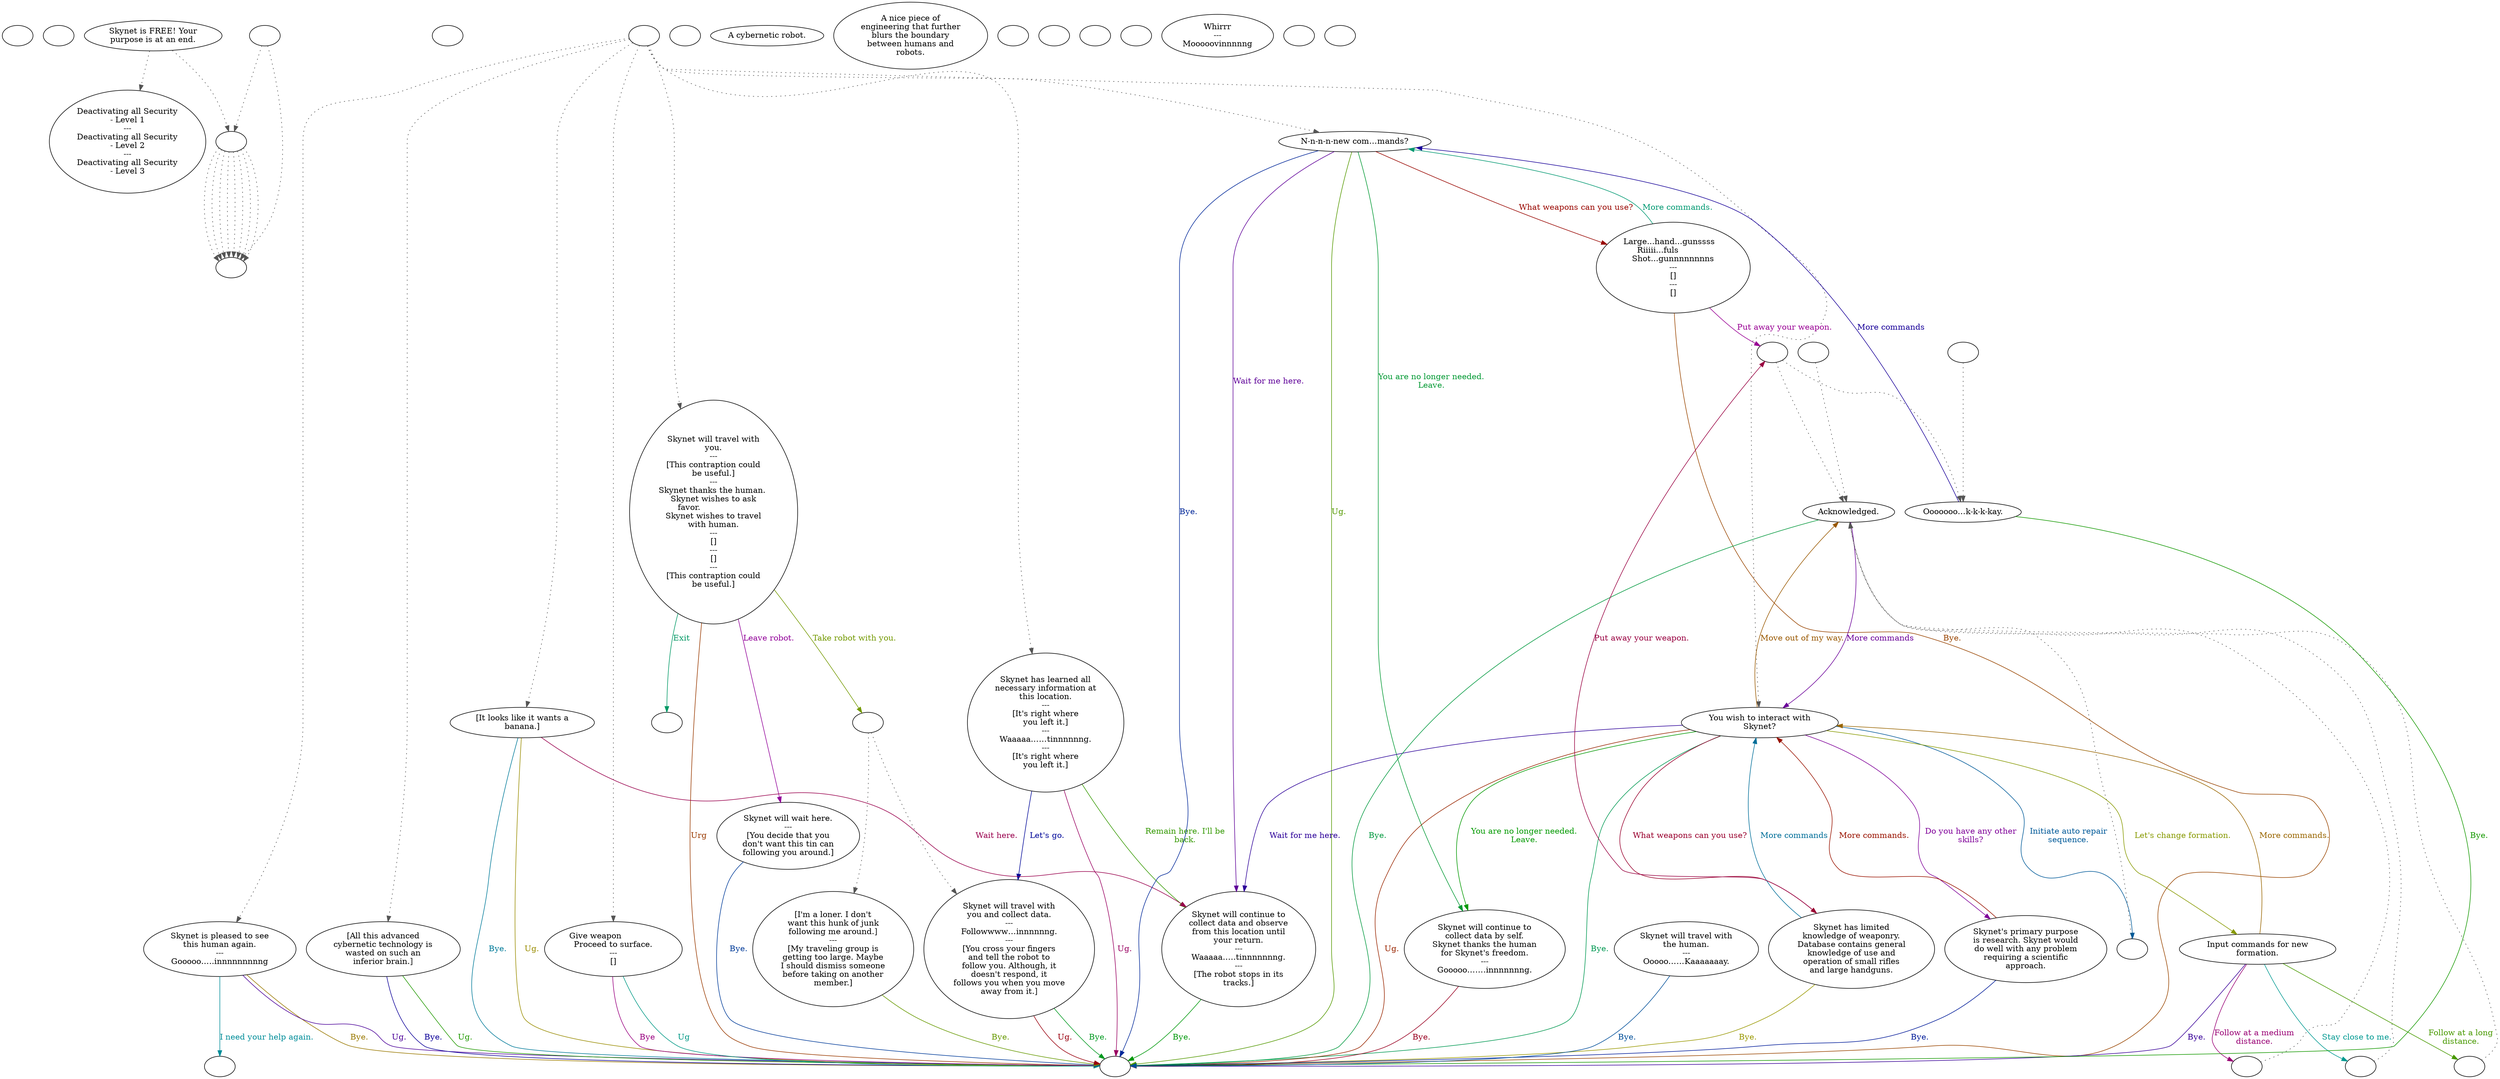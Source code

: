 digraph WCBRNBOT {
  "checkPartyMembersNearDoor" [style=filled       fillcolor="#FFFFFF"       color="#000000"]
  "checkPartyMembersNearDoor" [label=""]
  "start" [style=filled       fillcolor="#FFFFFF"       color="#000000"]
  "start" [label=""]
  "critter_p_proc" [style=filled       fillcolor="#FFFFFF"       color="#000000"]
  "critter_p_proc" -> "Kill_The_Party" [style=dotted color="#555555"]
  "critter_p_proc" -> "Node024" [style=dotted color="#555555"]
  "critter_p_proc" [label="Skynet is FREE! Your\npurpose is at an end."]
  "pickup_p_proc" [style=filled       fillcolor="#FFFFFF"       color="#000000"]
  "pickup_p_proc" [label=""]
  "talk_p_proc" [style=filled       fillcolor="#FFFFFF"       color="#000000"]
  "talk_p_proc" -> "Node001" [style=dotted color="#555555"]
  "talk_p_proc" -> "Node007" [style=dotted color="#555555"]
  "talk_p_proc" -> "Node008" [style=dotted color="#555555"]
  "talk_p_proc" -> "Node002" [style=dotted color="#555555"]
  "talk_p_proc" -> "Node003" [style=dotted color="#555555"]
  "talk_p_proc" -> "Node004" [style=dotted color="#555555"]
  "talk_p_proc" -> "Node005" [style=dotted color="#555555"]
  "talk_p_proc" -> "Node006" [style=dotted color="#555555"]
  "talk_p_proc" [label=""]
  "destroy_p_proc" [style=filled       fillcolor="#FFFFFF"       color="#000000"]
  "destroy_p_proc" [label=""]
  "look_at_p_proc" [style=filled       fillcolor="#FFFFFF"       color="#000000"]
  "look_at_p_proc" [label="A cybernetic robot."]
  "description_p_proc" [style=filled       fillcolor="#FFFFFF"       color="#000000"]
  "description_p_proc" [label="A nice piece of\nengineering that further\nblurs the boundary\nbetween humans and\nrobots."]
  "use_skill_on_p_proc" [style=filled       fillcolor="#FFFFFF"       color="#000000"]
  "use_skill_on_p_proc" [label=""]
  "damage_p_proc" [style=filled       fillcolor="#FFFFFF"       color="#000000"]
  "damage_p_proc" [label=""]
  "map_update_p_proc" [style=filled       fillcolor="#FFFFFF"       color="#000000"]
  "map_update_p_proc" [label=""]
  "map_enter_p_proc" [style=filled       fillcolor="#FFFFFF"       color="#000000"]
  "map_enter_p_proc" [label=""]
  "timed_event_p_proc" [style=filled       fillcolor="#FFFFFF"       color="#000000"]
  "timed_event_p_proc" -> "Node015" [style=dotted color="#555555"]
  "timed_event_p_proc" -> "Kill_The_Party" [style=dotted color="#555555"]
  "timed_event_p_proc" [label=""]
  "push_p_proc" [style=filled       fillcolor="#FFFFFF"       color="#000000"]
  "push_p_proc" [label="Whirrr\n---\nMooooovinnnnng"]
  "Node998" [style=filled       fillcolor="#FFFFFF"       color="#000000"]
  "Node998" [label=""]
  "Node999" [style=filled       fillcolor="#FFFFFF"       color="#000000"]
  "Node999" [label=""]
  "Node001" [style=filled       fillcolor="#FFFFFF"       color="#000000"]
  "Node001" [label="Skynet will travel with\nyou.\n---\n[This contraption could\nbe useful.]\n---\nSkynet thanks the human. \nSkynet wishes to ask\nfavor.                   \nSkynet wishes to travel\nwith human.\n---\n[]\n---\n[]\n---\n[This contraption could\nbe useful.]"]
  "Node001" -> "Node001a" [label="Take robot with you." color="#739900" fontcolor="#739900"]
  "Node001" -> "Node011" [label="Leave robot." color="#920099" fontcolor="#920099"]
  "Node001" -> "Node001b" [label="Exit" color="#009965" fontcolor="#009965"]
  "Node001" -> "Node999" [label="Urg" color="#993900" fontcolor="#993900"]
  "Node001a" [style=filled       fillcolor="#FFFFFF"       color="#000000"]
  "Node001a" -> "Node012" [style=dotted color="#555555"]
  "Node001a" -> "Node010" [style=dotted color="#555555"]
  "Node001a" [label=""]
  "Node001b" [style=filled       fillcolor="#FFFFFF"       color="#000000"]
  "Node001b" [label=""]
  "Node002" [style=filled       fillcolor="#FFFFFF"       color="#000000"]
  "Node002" [label="[All this advanced\ncybernetic technology is\nwasted on such an\ninferior brain.]"]
  "Node002" -> "Node999" [label="Bye." color="#0C0099" fontcolor="#0C0099"]
  "Node002" -> "Node999" [label="Ug." color="#209900" fontcolor="#209900"]
  "Node003" [style=filled       fillcolor="#FFFFFF"       color="#000000"]
  "Node003" [label="[It looks like it wants a\nbanana.]"]
  "Node003" -> "Node021" [label="Wait here." color="#99004D" fontcolor="#99004D"]
  "Node003" -> "Node999" [label="Bye." color="#007A99" fontcolor="#007A99"]
  "Node003" -> "Node999" [label="Ug." color="#998C00" fontcolor="#998C00"]
  "Node004" [style=filled       fillcolor="#FFFFFF"       color="#000000"]
  "Node004" [label="N-n-n-n-new com…mands?"]
  "Node004" -> "Node021" [label="Wait for me here." color="#5F0099" fontcolor="#5F0099"]
  "Node004" -> "Node022" [label="You are no longer needed.\nLeave." color="#009932" fontcolor="#009932"]
  "Node004" -> "Node013" [label="What weapons can you use?" color="#990600" fontcolor="#990600"]
  "Node004" -> "Node999" [label="Bye." color="#002799" fontcolor="#002799"]
  "Node004" -> "Node999" [label="Ug." color="#549900" fontcolor="#549900"]
  "Node005" [style=filled       fillcolor="#FFFFFF"       color="#000000"]
  "Node005" [label="Give weapon              \nProceed to surface.\n---\n[]"]
  "Node005" -> "Node999" [label="Bye" color="#990080" fontcolor="#990080"]
  "Node005" -> "Node999" [label="Ug" color="#009985" fontcolor="#009985"]
  "Node006" [style=filled       fillcolor="#FFFFFF"       color="#000000"]
  "Node006" [label="You wish to interact with\nSkynet?"]
  "Node006" -> "Node018" [label="Move out of my way." color="#995800" fontcolor="#995800"]
  "Node006" -> "Node021" [label="Wait for me here." color="#2C0099" fontcolor="#2C0099"]
  "Node006" -> "Node022" [label="You are no longer needed.\nLeave." color="#019900" fontcolor="#019900"]
  "Node006" -> "Node017" [label="What weapons can you use?" color="#99002D" fontcolor="#99002D"]
  "Node006" -> "Node006a" [label="Initiate auto repair\nsequence." color="#005A99" fontcolor="#005A99"]
  "Node006" -> "Node020" [label="Let's change formation." color="#879900" fontcolor="#879900"]
  "Node006" -> "Node019" [label="Do you have any other\nskills?" color="#7F0099" fontcolor="#7F0099"]
  "Node006" -> "Node999" [label="Bye." color="#009952" fontcolor="#009952"]
  "Node006" -> "Node999" [label="Ug." color="#992500" fontcolor="#992500"]
  "Node006a" [style=filled       fillcolor="#FFFFFF"       color="#000000"]
  "Node006a" -> "Node018" [style=dotted color="#555555"]
  "Node006a" [label=""]
  "Node007" [style=filled       fillcolor="#FFFFFF"       color="#000000"]
  "Node007" [label="Skynet has learned all\nnecessary information at\nthis location.\n---\n[It's right where\nyou left it.]\n---\nWaaaaa……tinnnnnng.\n---\n[It's right where\nyou left it.]"]
  "Node007" -> "Node010" [label="Let's go." color="#000799" fontcolor="#000799"]
  "Node007" -> "Node021" [label="Remain here. I'll be\nback." color="#349900" fontcolor="#349900"]
  "Node007" -> "Node999" [label="Ug." color="#990061" fontcolor="#990061"]
  "Node008" [style=filled       fillcolor="#FFFFFF"       color="#000000"]
  "Node008" [label="Skynet is pleased to see\nthis human again.\n---\nGooooo…..innnnnnnnng"]
  "Node008" -> "Node008a" [label="I need your help again." color="#008D99" fontcolor="#008D99"]
  "Node008" -> "Node999" [label="Bye." color="#997800" fontcolor="#997800"]
  "Node008" -> "Node999" [label="Ug." color="#4B0099" fontcolor="#4B0099"]
  "Node008a" [style=filled       fillcolor="#FFFFFF"       color="#000000"]
  "Node008a" [label=""]
  "Node010" [style=filled       fillcolor="#FFFFFF"       color="#000000"]
  "Node010" [label="Skynet will travel with\nyou and collect data.\n---\nFollowwww…innnnnng.\n---\n[You cross your fingers\nand tell the robot to\nfollow you. Although, it\ndoesn't respond, it\nfollows you when you move\naway from it.]"]
  "Node010" -> "Node999" [label="Bye." color="#00991F" fontcolor="#00991F"]
  "Node010" -> "Node999" [label="Ug." color="#99000E" fontcolor="#99000E"]
  "Node011" [style=filled       fillcolor="#FFFFFF"       color="#000000"]
  "Node011" [label="Skynet will wait here.\n---\n[You decide that you\ndon't want this tin can\nfollowing you around.]"]
  "Node011" -> "Node999" [label="Bye." color="#003B99" fontcolor="#003B99"]
  "Node012" [style=filled       fillcolor="#FFFFFF"       color="#000000"]
  "Node012" [label="[I'm a loner. I don't\nwant this hunk of junk\nfollowing me around.]\n---\n[My traveling group is\ngetting too large. Maybe\nI should dismiss someone\nbefore taking on another\nmember.]"]
  "Node012" -> "Node999" [label="Bye." color="#679900" fontcolor="#679900"]
  "Node013" [style=filled       fillcolor="#FFFFFF"       color="#000000"]
  "Node013" [label="Large...hand...gunssss   \nRiiiii...fuls            \nShot...gunnnnnnnns\n---\n[]\n---\n[]"]
  "Node013" -> "Node013b" [label="Put away your weapon." color="#990094" fontcolor="#990094"]
  "Node013" -> "Node004" [label="More commands." color="#009972" fontcolor="#009972"]
  "Node013" -> "Node999" [label="Bye." color="#994500" fontcolor="#994500"]
  "Node013a" [style=filled       fillcolor="#FFFFFF"       color="#000000"]
  "Node013a" -> "Node014" [style=dotted color="#555555"]
  "Node013a" [label=""]
  "Node013b" [style=filled       fillcolor="#FFFFFF"       color="#000000"]
  "Node013b" -> "Node014" [style=dotted color="#555555"]
  "Node013b" -> "Node018" [style=dotted color="#555555"]
  "Node013b" [label=""]
  "Node014" [style=filled       fillcolor="#FFFFFF"       color="#000000"]
  "Node014" [label="Ooooooo…k-k-k-kay."]
  "Node014" -> "Node004" [label="More commands" color="#180099" fontcolor="#180099"]
  "Node014" -> "Node999" [label="Bye." color="#149900" fontcolor="#149900"]
  "Node015" [style=filled       fillcolor="#FFFFFF"       color="#000000"]
  "Node015" [label=""]
  "Node016" [style=filled       fillcolor="#FFFFFF"       color="#000000"]
  "Node016" [label=""]
  "Node017" [style=filled       fillcolor="#FFFFFF"       color="#000000"]
  "Node017" [label="Skynet has limited\nknowledge of weaponry.\nDatabase contains general\nknowledge of use and\noperation of small rifles\nand large handguns."]
  "Node017" -> "Node013b" [label="Put away your weapon." color="#990041" fontcolor="#990041"]
  "Node017" -> "Node006" [label="More commands" color="#006E99" fontcolor="#006E99"]
  "Node017" -> "Node999" [label="Bye." color="#999800" fontcolor="#999800"]
  "Node017a" [style=filled       fillcolor="#FFFFFF"       color="#000000"]
  "Node017a" -> "Node018" [style=dotted color="#555555"]
  "Node017a" [label=""]
  "Node018" [style=filled       fillcolor="#FFFFFF"       color="#000000"]
  "Node018" [label="Acknowledged."]
  "Node018" -> "Node006" [label="More commands" color="#6B0099" fontcolor="#6B0099"]
  "Node018" -> "Node999" [label="Bye." color="#00993E" fontcolor="#00993E"]
  "Node019" [style=filled       fillcolor="#FFFFFF"       color="#000000"]
  "Node019" [label="Skynet's primary purpose\nis research. Skynet would\ndo well with any problem\nrequiring a scientific\napproach."]
  "Node019" -> "Node006" [label="More commands." color="#991200" fontcolor="#991200"]
  "Node019" -> "Node999" [label="Bye." color="#001B99" fontcolor="#001B99"]
  "Node020" [style=filled       fillcolor="#FFFFFF"       color="#000000"]
  "Node020" [label="Input commands for new\nformation."]
  "Node020" -> "Node020a" [label="Follow at a long\ndistance." color="#489900" fontcolor="#489900"]
  "Node020" -> "Node020b" [label="Follow at a medium\ndistance." color="#990074" fontcolor="#990074"]
  "Node020" -> "Node020c" [label="Stay close to me." color="#009991" fontcolor="#009991"]
  "Node020" -> "Node006" [label="More commands." color="#996500" fontcolor="#996500"]
  "Node020" -> "Node999" [label="Bye." color="#380099" fontcolor="#380099"]
  "Node020a" [style=filled       fillcolor="#FFFFFF"       color="#000000"]
  "Node020a" -> "Node018" [style=dotted color="#555555"]
  "Node020a" [label=""]
  "Node020b" [style=filled       fillcolor="#FFFFFF"       color="#000000"]
  "Node020b" -> "Node018" [style=dotted color="#555555"]
  "Node020b" [label=""]
  "Node020c" [style=filled       fillcolor="#FFFFFF"       color="#000000"]
  "Node020c" -> "Node018" [style=dotted color="#555555"]
  "Node020c" [label=""]
  "Node021" [style=filled       fillcolor="#FFFFFF"       color="#000000"]
  "Node021" [label="Skynet will continue to\ncollect data and observe\nfrom this location until\nyour return.\n---\nWaaaaa…..tinnnnnnng.\n---\n[The robot stops in its\ntracks.]"]
  "Node021" -> "Node999" [label="Bye." color="#00990B" fontcolor="#00990B"]
  "Node022" [style=filled       fillcolor="#FFFFFF"       color="#000000"]
  "Node022" [label="Skynet will continue to\ncollect data by self.\nSkynet thanks the human\nfor Skynet's freedom.\n---\nGooooo…….innnnnnng."]
  "Node022" -> "Node999" [label="Bye." color="#990021" fontcolor="#990021"]
  "Node023" [style=filled       fillcolor="#FFFFFF"       color="#000000"]
  "Node023" [label="Skynet will travel with\nthe human.\n---\nOoooo……Kaaaaaaay."]
  "Node023" -> "Node999" [label="Bye." color="#004E99" fontcolor="#004E99"]
  "Node024" [style=filled       fillcolor="#FFFFFF"       color="#000000"]
  "Node024" [label="Deactivating all Security\n- Level 1\n---\nDeactivating all Security\n- Level 2\n---\nDeactivating all Security\n- Level 3"]
  "Kill_The_Party" [style=filled       fillcolor="#FFFFFF"       color="#000000"]
  "Kill_The_Party" -> "Node015" [style=dotted color="#555555"]
  "Kill_The_Party" -> "Node015" [style=dotted color="#555555"]
  "Kill_The_Party" -> "Node015" [style=dotted color="#555555"]
  "Kill_The_Party" -> "Node015" [style=dotted color="#555555"]
  "Kill_The_Party" -> "Node015" [style=dotted color="#555555"]
  "Kill_The_Party" -> "Node015" [style=dotted color="#555555"]
  "Kill_The_Party" -> "Node015" [style=dotted color="#555555"]
  "Kill_The_Party" -> "Node015" [style=dotted color="#555555"]
  "Kill_The_Party" [label=""]
}